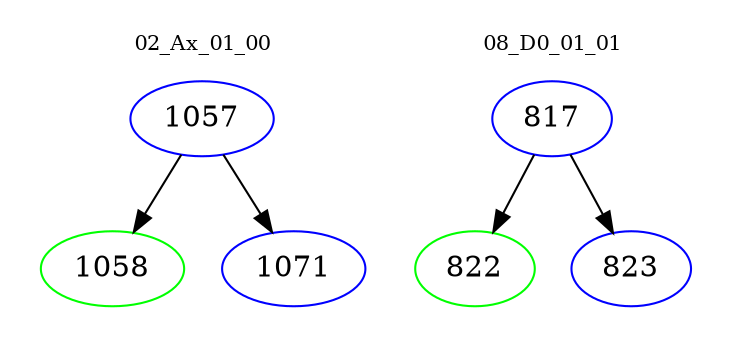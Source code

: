 digraph{
subgraph cluster_0 {
color = white
label = "02_Ax_01_00";
fontsize=10;
T0_1057 [label="1057", color="blue"]
T0_1057 -> T0_1058 [color="black"]
T0_1058 [label="1058", color="green"]
T0_1057 -> T0_1071 [color="black"]
T0_1071 [label="1071", color="blue"]
}
subgraph cluster_1 {
color = white
label = "08_D0_01_01";
fontsize=10;
T1_817 [label="817", color="blue"]
T1_817 -> T1_822 [color="black"]
T1_822 [label="822", color="green"]
T1_817 -> T1_823 [color="black"]
T1_823 [label="823", color="blue"]
}
}
